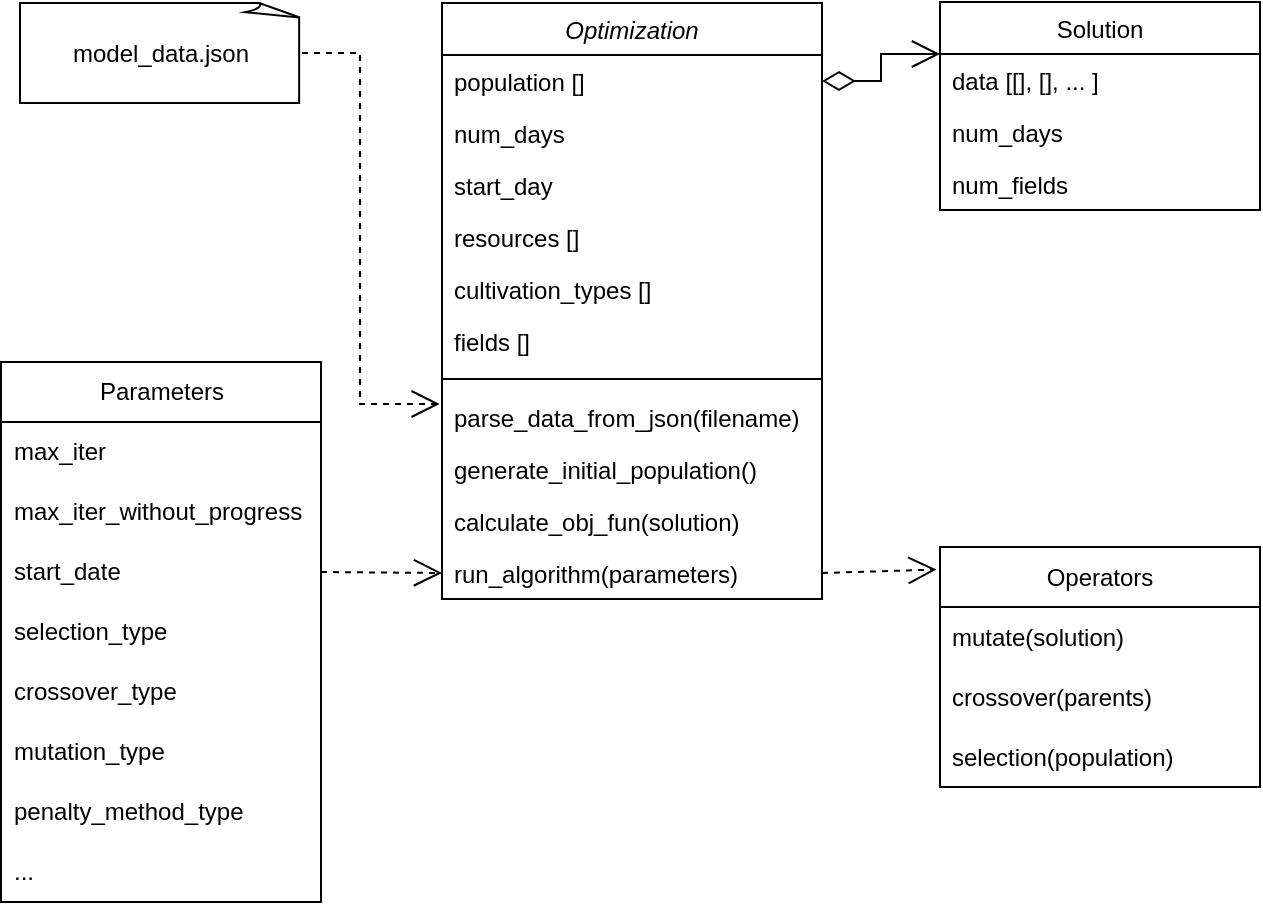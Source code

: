 <mxfile version="20.7.4" type="device"><diagram id="C5RBs43oDa-KdzZeNtuy" name="Page-1"><mxGraphModel dx="1372" dy="804" grid="1" gridSize="10" guides="1" tooltips="1" connect="1" arrows="1" fold="1" page="1" pageScale="1" pageWidth="827" pageHeight="1169" math="0" shadow="0"><root><mxCell id="WIyWlLk6GJQsqaUBKTNV-0"/><mxCell id="WIyWlLk6GJQsqaUBKTNV-1" parent="WIyWlLk6GJQsqaUBKTNV-0"/><mxCell id="zkfFHV4jXpPFQw0GAbJ--0" value="Optimization" style="swimlane;fontStyle=2;align=center;verticalAlign=top;childLayout=stackLayout;horizontal=1;startSize=26;horizontalStack=0;resizeParent=1;resizeLast=0;collapsible=1;marginBottom=0;rounded=0;shadow=0;strokeWidth=1;" parent="WIyWlLk6GJQsqaUBKTNV-1" vertex="1"><mxGeometry x="300" y="70.5" width="190" height="298" as="geometry"><mxRectangle x="230" y="140" width="160" height="26" as="alternateBounds"/></mxGeometry></mxCell><mxCell id="gVMaPN9lSxJ_XiWPpYwQ-55" value="population []" style="text;align=left;verticalAlign=top;spacingLeft=4;spacingRight=4;overflow=hidden;rotatable=0;points=[[0,0.5],[1,0.5]];portConstraint=eastwest;" parent="zkfFHV4jXpPFQw0GAbJ--0" vertex="1"><mxGeometry y="26" width="190" height="26" as="geometry"/></mxCell><mxCell id="zkfFHV4jXpPFQw0GAbJ--1" value="num_days" style="text;align=left;verticalAlign=top;spacingLeft=4;spacingRight=4;overflow=hidden;rotatable=0;points=[[0,0.5],[1,0.5]];portConstraint=eastwest;" parent="zkfFHV4jXpPFQw0GAbJ--0" vertex="1"><mxGeometry y="52" width="190" height="26" as="geometry"/></mxCell><mxCell id="zkfFHV4jXpPFQw0GAbJ--2" value="start_day" style="text;align=left;verticalAlign=top;spacingLeft=4;spacingRight=4;overflow=hidden;rotatable=0;points=[[0,0.5],[1,0.5]];portConstraint=eastwest;rounded=0;shadow=0;html=0;" parent="zkfFHV4jXpPFQw0GAbJ--0" vertex="1"><mxGeometry y="78" width="190" height="26" as="geometry"/></mxCell><mxCell id="gVMaPN9lSxJ_XiWPpYwQ-0" value="resources []" style="text;align=left;verticalAlign=top;spacingLeft=4;spacingRight=4;overflow=hidden;rotatable=0;points=[[0,0.5],[1,0.5]];portConstraint=eastwest;rounded=0;shadow=0;html=0;" parent="zkfFHV4jXpPFQw0GAbJ--0" vertex="1"><mxGeometry y="104" width="190" height="26" as="geometry"/></mxCell><mxCell id="gVMaPN9lSxJ_XiWPpYwQ-2" value="cultivation_types []" style="text;align=left;verticalAlign=top;spacingLeft=4;spacingRight=4;overflow=hidden;rotatable=0;points=[[0,0.5],[1,0.5]];portConstraint=eastwest;rounded=0;shadow=0;html=0;" parent="zkfFHV4jXpPFQw0GAbJ--0" vertex="1"><mxGeometry y="130" width="190" height="26" as="geometry"/></mxCell><mxCell id="gVMaPN9lSxJ_XiWPpYwQ-44" value="fields []" style="text;align=left;verticalAlign=top;spacingLeft=4;spacingRight=4;overflow=hidden;rotatable=0;points=[[0,0.5],[1,0.5]];portConstraint=eastwest;rounded=0;shadow=0;html=0;" parent="zkfFHV4jXpPFQw0GAbJ--0" vertex="1"><mxGeometry y="156" width="190" height="26" as="geometry"/></mxCell><mxCell id="zkfFHV4jXpPFQw0GAbJ--4" value="" style="line;html=1;strokeWidth=1;align=left;verticalAlign=middle;spacingTop=-1;spacingLeft=3;spacingRight=3;rotatable=0;labelPosition=right;points=[];portConstraint=eastwest;" parent="zkfFHV4jXpPFQw0GAbJ--0" vertex="1"><mxGeometry y="182" width="190" height="12" as="geometry"/></mxCell><mxCell id="gVMaPN9lSxJ_XiWPpYwQ-9" value="parse_data_from_json(filename)" style="text;align=left;verticalAlign=top;spacingLeft=4;spacingRight=4;overflow=hidden;rotatable=0;points=[[0,0.5],[1,0.5]];portConstraint=eastwest;" parent="zkfFHV4jXpPFQw0GAbJ--0" vertex="1"><mxGeometry y="194" width="190" height="26" as="geometry"/></mxCell><mxCell id="gVMaPN9lSxJ_XiWPpYwQ-28" value="generate_initial_population()" style="text;align=left;verticalAlign=top;spacingLeft=4;spacingRight=4;overflow=hidden;rotatable=0;points=[[0,0.5],[1,0.5]];portConstraint=eastwest;" parent="zkfFHV4jXpPFQw0GAbJ--0" vertex="1"><mxGeometry y="220" width="190" height="26" as="geometry"/></mxCell><mxCell id="TFbSzVDbJh7_9qNoTRvy-0" value="calculate_obj_fun(solution)" style="text;align=left;verticalAlign=top;spacingLeft=4;spacingRight=4;overflow=hidden;rotatable=0;points=[[0,0.5],[1,0.5]];portConstraint=eastwest;" vertex="1" parent="zkfFHV4jXpPFQw0GAbJ--0"><mxGeometry y="246" width="190" height="26" as="geometry"/></mxCell><mxCell id="gVMaPN9lSxJ_XiWPpYwQ-30" value="run_algorithm(parameters)" style="text;align=left;verticalAlign=top;spacingLeft=4;spacingRight=4;overflow=hidden;rotatable=0;points=[[0,0.5],[1,0.5]];portConstraint=eastwest;" parent="zkfFHV4jXpPFQw0GAbJ--0" vertex="1"><mxGeometry y="272" width="190" height="26" as="geometry"/></mxCell><mxCell id="zkfFHV4jXpPFQw0GAbJ--13" value="Solution" style="swimlane;fontStyle=0;align=center;verticalAlign=top;childLayout=stackLayout;horizontal=1;startSize=26;horizontalStack=0;resizeParent=1;resizeLast=0;collapsible=1;marginBottom=0;rounded=0;shadow=0;strokeWidth=1;" parent="WIyWlLk6GJQsqaUBKTNV-1" vertex="1"><mxGeometry x="549" y="70" width="160" height="104" as="geometry"><mxRectangle x="340" y="380" width="170" height="26" as="alternateBounds"/></mxGeometry></mxCell><mxCell id="zkfFHV4jXpPFQw0GAbJ--14" value="data [[], [], ... ]" style="text;align=left;verticalAlign=top;spacingLeft=4;spacingRight=4;overflow=hidden;rotatable=0;points=[[0,0.5],[1,0.5]];portConstraint=eastwest;" parent="zkfFHV4jXpPFQw0GAbJ--13" vertex="1"><mxGeometry y="26" width="160" height="26" as="geometry"/></mxCell><mxCell id="gGqHlrkHxINYOE4rSz-T-3" value="num_days" style="text;align=left;verticalAlign=top;spacingLeft=4;spacingRight=4;overflow=hidden;rotatable=0;points=[[0,0.5],[1,0.5]];portConstraint=eastwest;" parent="zkfFHV4jXpPFQw0GAbJ--13" vertex="1"><mxGeometry y="52" width="160" height="26" as="geometry"/></mxCell><mxCell id="gGqHlrkHxINYOE4rSz-T-2" value="num_fields" style="text;align=left;verticalAlign=top;spacingLeft=4;spacingRight=4;overflow=hidden;rotatable=0;points=[[0,0.5],[1,0.5]];portConstraint=eastwest;" parent="zkfFHV4jXpPFQw0GAbJ--13" vertex="1"><mxGeometry y="78" width="160" height="26" as="geometry"/></mxCell><mxCell id="gVMaPN9lSxJ_XiWPpYwQ-11" value="Parameters" style="swimlane;fontStyle=0;childLayout=stackLayout;horizontal=1;startSize=30;horizontalStack=0;resizeParent=1;resizeParentMax=0;resizeLast=0;collapsible=1;marginBottom=0;whiteSpace=wrap;html=1;" parent="WIyWlLk6GJQsqaUBKTNV-1" vertex="1"><mxGeometry x="79.5" y="250" width="160" height="270" as="geometry"/></mxCell><mxCell id="gVMaPN9lSxJ_XiWPpYwQ-12" value="max_iter" style="text;strokeColor=none;fillColor=none;align=left;verticalAlign=middle;spacingLeft=4;spacingRight=4;overflow=hidden;points=[[0,0.5],[1,0.5]];portConstraint=eastwest;rotatable=0;whiteSpace=wrap;html=1;" parent="gVMaPN9lSxJ_XiWPpYwQ-11" vertex="1"><mxGeometry y="30" width="160" height="30" as="geometry"/></mxCell><mxCell id="gVMaPN9lSxJ_XiWPpYwQ-13" value="max_iter_without_progress" style="text;strokeColor=none;fillColor=none;align=left;verticalAlign=middle;spacingLeft=4;spacingRight=4;overflow=hidden;points=[[0,0.5],[1,0.5]];portConstraint=eastwest;rotatable=0;whiteSpace=wrap;html=1;" parent="gVMaPN9lSxJ_XiWPpYwQ-11" vertex="1"><mxGeometry y="60" width="160" height="30" as="geometry"/></mxCell><mxCell id="gGqHlrkHxINYOE4rSz-T-0" value="start_date" style="text;strokeColor=none;fillColor=none;align=left;verticalAlign=middle;spacingLeft=4;spacingRight=4;overflow=hidden;points=[[0,0.5],[1,0.5]];portConstraint=eastwest;rotatable=0;whiteSpace=wrap;html=1;" parent="gVMaPN9lSxJ_XiWPpYwQ-11" vertex="1"><mxGeometry y="90" width="160" height="30" as="geometry"/></mxCell><mxCell id="gVMaPN9lSxJ_XiWPpYwQ-14" value="selection_type" style="text;strokeColor=none;fillColor=none;align=left;verticalAlign=middle;spacingLeft=4;spacingRight=4;overflow=hidden;points=[[0,0.5],[1,0.5]];portConstraint=eastwest;rotatable=0;whiteSpace=wrap;html=1;" parent="gVMaPN9lSxJ_XiWPpYwQ-11" vertex="1"><mxGeometry y="120" width="160" height="30" as="geometry"/></mxCell><mxCell id="gVMaPN9lSxJ_XiWPpYwQ-16" value="crossover_type" style="text;strokeColor=none;fillColor=none;align=left;verticalAlign=middle;spacingLeft=4;spacingRight=4;overflow=hidden;points=[[0,0.5],[1,0.5]];portConstraint=eastwest;rotatable=0;whiteSpace=wrap;html=1;" parent="gVMaPN9lSxJ_XiWPpYwQ-11" vertex="1"><mxGeometry y="150" width="160" height="30" as="geometry"/></mxCell><mxCell id="gVMaPN9lSxJ_XiWPpYwQ-15" value="mutation_type" style="text;strokeColor=none;fillColor=none;align=left;verticalAlign=middle;spacingLeft=4;spacingRight=4;overflow=hidden;points=[[0,0.5],[1,0.5]];portConstraint=eastwest;rotatable=0;whiteSpace=wrap;html=1;" parent="gVMaPN9lSxJ_XiWPpYwQ-11" vertex="1"><mxGeometry y="180" width="160" height="30" as="geometry"/></mxCell><mxCell id="gVMaPN9lSxJ_XiWPpYwQ-40" value="penalty_method_type" style="text;strokeColor=none;fillColor=none;align=left;verticalAlign=middle;spacingLeft=4;spacingRight=4;overflow=hidden;points=[[0,0.5],[1,0.5]];portConstraint=eastwest;rotatable=0;whiteSpace=wrap;html=1;" parent="gVMaPN9lSxJ_XiWPpYwQ-11" vertex="1"><mxGeometry y="210" width="160" height="30" as="geometry"/></mxCell><mxCell id="gGqHlrkHxINYOE4rSz-T-1" value="..." style="text;strokeColor=none;fillColor=none;align=left;verticalAlign=middle;spacingLeft=4;spacingRight=4;overflow=hidden;points=[[0,0.5],[1,0.5]];portConstraint=eastwest;rotatable=0;whiteSpace=wrap;html=1;" parent="gVMaPN9lSxJ_XiWPpYwQ-11" vertex="1"><mxGeometry y="240" width="160" height="30" as="geometry"/></mxCell><mxCell id="gVMaPN9lSxJ_XiWPpYwQ-20" value="" style="endArrow=open;html=1;endSize=12;startArrow=diamondThin;startSize=14;startFill=0;edgeStyle=orthogonalEdgeStyle;align=left;verticalAlign=bottom;rounded=0;entryX=0;entryY=0.25;entryDx=0;entryDy=0;" parent="WIyWlLk6GJQsqaUBKTNV-1" source="gVMaPN9lSxJ_XiWPpYwQ-55" target="zkfFHV4jXpPFQw0GAbJ--13" edge="1"><mxGeometry x="-1" y="3" relative="1" as="geometry"><mxPoint x="499" y="240.5" as="sourcePoint"/><mxPoint x="619" y="174.5" as="targetPoint"/></mxGeometry></mxCell><mxCell id="gVMaPN9lSxJ_XiWPpYwQ-22" value="Operators" style="swimlane;fontStyle=0;childLayout=stackLayout;horizontal=1;startSize=30;horizontalStack=0;resizeParent=1;resizeParentMax=0;resizeLast=0;collapsible=1;marginBottom=0;whiteSpace=wrap;html=1;" parent="WIyWlLk6GJQsqaUBKTNV-1" vertex="1"><mxGeometry x="549" y="342.5" width="160" height="120" as="geometry"><mxRectangle x="450" y="366" width="90" height="30" as="alternateBounds"/></mxGeometry></mxCell><mxCell id="gVMaPN9lSxJ_XiWPpYwQ-23" value="mutate(solution)" style="text;strokeColor=none;fillColor=none;align=left;verticalAlign=middle;spacingLeft=4;spacingRight=4;overflow=hidden;points=[[0,0.5],[1,0.5]];portConstraint=eastwest;rotatable=0;whiteSpace=wrap;html=1;" parent="gVMaPN9lSxJ_XiWPpYwQ-22" vertex="1"><mxGeometry y="30" width="160" height="30" as="geometry"/></mxCell><mxCell id="gVMaPN9lSxJ_XiWPpYwQ-24" value="crossover(parents)" style="text;strokeColor=none;fillColor=none;align=left;verticalAlign=middle;spacingLeft=4;spacingRight=4;overflow=hidden;points=[[0,0.5],[1,0.5]];portConstraint=eastwest;rotatable=0;whiteSpace=wrap;html=1;" parent="gVMaPN9lSxJ_XiWPpYwQ-22" vertex="1"><mxGeometry y="60" width="160" height="30" as="geometry"/></mxCell><mxCell id="gVMaPN9lSxJ_XiWPpYwQ-25" value="selection(population)" style="text;strokeColor=none;fillColor=none;align=left;verticalAlign=middle;spacingLeft=4;spacingRight=4;overflow=hidden;points=[[0,0.5],[1,0.5]];portConstraint=eastwest;rotatable=0;whiteSpace=wrap;html=1;" parent="gVMaPN9lSxJ_XiWPpYwQ-22" vertex="1"><mxGeometry y="90" width="160" height="30" as="geometry"/></mxCell><mxCell id="gVMaPN9lSxJ_XiWPpYwQ-34" value="" style="endArrow=open;endSize=12;dashed=1;html=1;rounded=0;entryX=-0.011;entryY=0.094;entryDx=0;entryDy=0;entryPerimeter=0;orthogonal=1;exitX=1;exitY=0.5;exitDx=0;exitDy=0;" parent="WIyWlLk6GJQsqaUBKTNV-1" source="gVMaPN9lSxJ_XiWPpYwQ-30" target="gVMaPN9lSxJ_XiWPpYwQ-22" edge="1"><mxGeometry width="160" relative="1" as="geometry"><mxPoint x="469" y="420.5" as="sourcePoint"/><mxPoint x="639" y="290.5" as="targetPoint"/></mxGeometry></mxCell><mxCell id="gVMaPN9lSxJ_XiWPpYwQ-42" value="model_data.json" style="whiteSpace=wrap;html=1;shape=mxgraph.basic.document;strokeColor=#000000;" parent="WIyWlLk6GJQsqaUBKTNV-1" vertex="1"><mxGeometry x="89" y="70.5" width="141" height="50" as="geometry"/></mxCell><mxCell id="gVMaPN9lSxJ_XiWPpYwQ-49" value="" style="endArrow=open;html=1;endSize=12;startArrow=none;startSize=14;startFill=0;edgeStyle=orthogonalEdgeStyle;align=left;verticalAlign=bottom;rounded=0;jumpStyle=sharp;dashed=1;entryX=-0.006;entryY=0.25;entryDx=0;entryDy=0;entryPerimeter=0;exitX=1;exitY=0.5;exitDx=0;exitDy=0;exitPerimeter=0;" parent="WIyWlLk6GJQsqaUBKTNV-1" source="gVMaPN9lSxJ_XiWPpYwQ-42" target="gVMaPN9lSxJ_XiWPpYwQ-9" edge="1"><mxGeometry x="-1" y="3" relative="1" as="geometry"><mxPoint x="119" y="-29.5" as="sourcePoint"/><mxPoint x="269" y="10.5" as="targetPoint"/><Array as="points"><mxPoint x="259" y="95.5"/><mxPoint x="259" y="271.5"/></Array></mxGeometry></mxCell><mxCell id="gVMaPN9lSxJ_XiWPpYwQ-58" value="" style="endArrow=open;endFill=1;endSize=12;html=1;rounded=0;dashed=1;strokeWidth=1;jumpStyle=sharp;entryX=0;entryY=0.5;entryDx=0;entryDy=0;exitX=1;exitY=0.5;exitDx=0;exitDy=0;" parent="WIyWlLk6GJQsqaUBKTNV-1" target="gVMaPN9lSxJ_XiWPpYwQ-30" edge="1" source="gGqHlrkHxINYOE4rSz-T-0"><mxGeometry width="160" relative="1" as="geometry"><mxPoint x="249" y="330.5" as="sourcePoint"/><mxPoint x="419" y="380.5" as="targetPoint"/></mxGeometry></mxCell></root></mxGraphModel></diagram></mxfile>